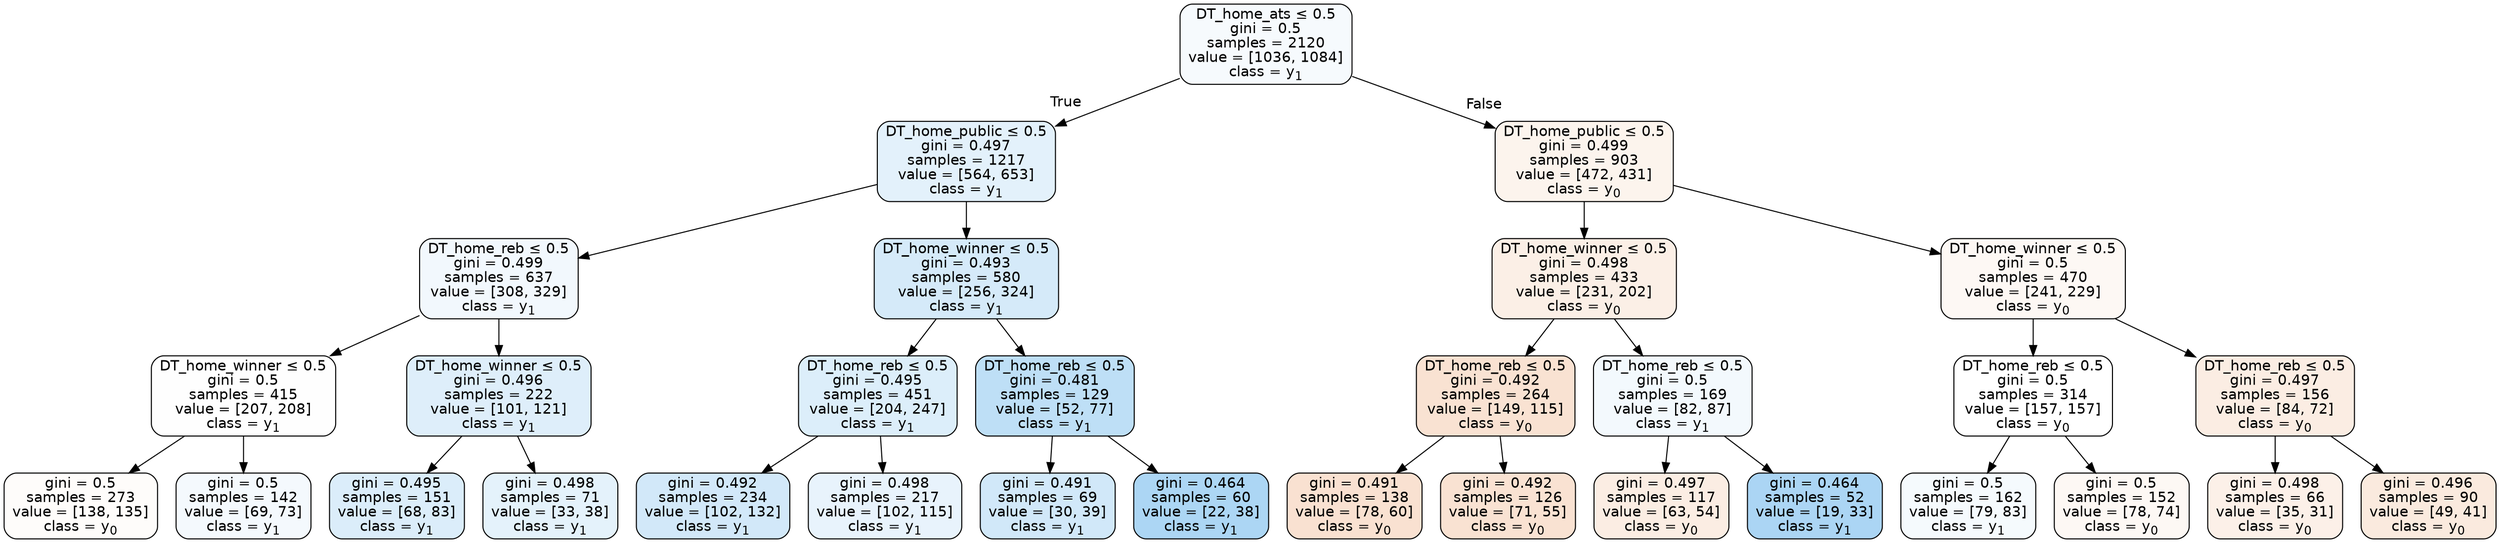 digraph Tree {
node [shape=box, style="filled, rounded", color="black", fontname=helvetica] ;
edge [fontname=helvetica] ;
0 [label=<DT_home_ats &le; 0.5<br/>gini = 0.5<br/>samples = 2120<br/>value = [1036, 1084]<br/>class = y<SUB>1</SUB>>, fillcolor="#399de50b"] ;
1 [label=<DT_home_public &le; 0.5<br/>gini = 0.497<br/>samples = 1217<br/>value = [564, 653]<br/>class = y<SUB>1</SUB>>, fillcolor="#399de523"] ;
0 -> 1 [labeldistance=2.5, labelangle=45, headlabel="True"] ;
2 [label=<DT_home_reb &le; 0.5<br/>gini = 0.499<br/>samples = 637<br/>value = [308, 329]<br/>class = y<SUB>1</SUB>>, fillcolor="#399de510"] ;
1 -> 2 ;
3 [label=<DT_home_winner &le; 0.5<br/>gini = 0.5<br/>samples = 415<br/>value = [207, 208]<br/>class = y<SUB>1</SUB>>, fillcolor="#399de501"] ;
2 -> 3 ;
4 [label=<gini = 0.5<br/>samples = 273<br/>value = [138, 135]<br/>class = y<SUB>0</SUB>>, fillcolor="#e5813906"] ;
3 -> 4 ;
5 [label=<gini = 0.5<br/>samples = 142<br/>value = [69, 73]<br/>class = y<SUB>1</SUB>>, fillcolor="#399de50e"] ;
3 -> 5 ;
6 [label=<DT_home_winner &le; 0.5<br/>gini = 0.496<br/>samples = 222<br/>value = [101, 121]<br/>class = y<SUB>1</SUB>>, fillcolor="#399de52a"] ;
2 -> 6 ;
7 [label=<gini = 0.495<br/>samples = 151<br/>value = [68, 83]<br/>class = y<SUB>1</SUB>>, fillcolor="#399de52e"] ;
6 -> 7 ;
8 [label=<gini = 0.498<br/>samples = 71<br/>value = [33, 38]<br/>class = y<SUB>1</SUB>>, fillcolor="#399de522"] ;
6 -> 8 ;
9 [label=<DT_home_winner &le; 0.5<br/>gini = 0.493<br/>samples = 580<br/>value = [256, 324]<br/>class = y<SUB>1</SUB>>, fillcolor="#399de536"] ;
1 -> 9 ;
10 [label=<DT_home_reb &le; 0.5<br/>gini = 0.495<br/>samples = 451<br/>value = [204, 247]<br/>class = y<SUB>1</SUB>>, fillcolor="#399de52c"] ;
9 -> 10 ;
11 [label=<gini = 0.492<br/>samples = 234<br/>value = [102, 132]<br/>class = y<SUB>1</SUB>>, fillcolor="#399de53a"] ;
10 -> 11 ;
12 [label=<gini = 0.498<br/>samples = 217<br/>value = [102, 115]<br/>class = y<SUB>1</SUB>>, fillcolor="#399de51d"] ;
10 -> 12 ;
13 [label=<DT_home_reb &le; 0.5<br/>gini = 0.481<br/>samples = 129<br/>value = [52, 77]<br/>class = y<SUB>1</SUB>>, fillcolor="#399de553"] ;
9 -> 13 ;
14 [label=<gini = 0.491<br/>samples = 69<br/>value = [30, 39]<br/>class = y<SUB>1</SUB>>, fillcolor="#399de53b"] ;
13 -> 14 ;
15 [label=<gini = 0.464<br/>samples = 60<br/>value = [22, 38]<br/>class = y<SUB>1</SUB>>, fillcolor="#399de56b"] ;
13 -> 15 ;
16 [label=<DT_home_public &le; 0.5<br/>gini = 0.499<br/>samples = 903<br/>value = [472, 431]<br/>class = y<SUB>0</SUB>>, fillcolor="#e5813916"] ;
0 -> 16 [labeldistance=2.5, labelangle=-45, headlabel="False"] ;
17 [label=<DT_home_winner &le; 0.5<br/>gini = 0.498<br/>samples = 433<br/>value = [231, 202]<br/>class = y<SUB>0</SUB>>, fillcolor="#e5813920"] ;
16 -> 17 ;
18 [label=<DT_home_reb &le; 0.5<br/>gini = 0.492<br/>samples = 264<br/>value = [149, 115]<br/>class = y<SUB>0</SUB>>, fillcolor="#e581393a"] ;
17 -> 18 ;
19 [label=<gini = 0.491<br/>samples = 138<br/>value = [78, 60]<br/>class = y<SUB>0</SUB>>, fillcolor="#e581393b"] ;
18 -> 19 ;
20 [label=<gini = 0.492<br/>samples = 126<br/>value = [71, 55]<br/>class = y<SUB>0</SUB>>, fillcolor="#e5813939"] ;
18 -> 20 ;
21 [label=<DT_home_reb &le; 0.5<br/>gini = 0.5<br/>samples = 169<br/>value = [82, 87]<br/>class = y<SUB>1</SUB>>, fillcolor="#399de50f"] ;
17 -> 21 ;
22 [label=<gini = 0.497<br/>samples = 117<br/>value = [63, 54]<br/>class = y<SUB>0</SUB>>, fillcolor="#e5813924"] ;
21 -> 22 ;
23 [label=<gini = 0.464<br/>samples = 52<br/>value = [19, 33]<br/>class = y<SUB>1</SUB>>, fillcolor="#399de56c"] ;
21 -> 23 ;
24 [label=<DT_home_winner &le; 0.5<br/>gini = 0.5<br/>samples = 470<br/>value = [241, 229]<br/>class = y<SUB>0</SUB>>, fillcolor="#e581390d"] ;
16 -> 24 ;
25 [label=<DT_home_reb &le; 0.5<br/>gini = 0.5<br/>samples = 314<br/>value = [157, 157]<br/>class = y<SUB>0</SUB>>, fillcolor="#e5813900"] ;
24 -> 25 ;
26 [label=<gini = 0.5<br/>samples = 162<br/>value = [79, 83]<br/>class = y<SUB>1</SUB>>, fillcolor="#399de50c"] ;
25 -> 26 ;
27 [label=<gini = 0.5<br/>samples = 152<br/>value = [78, 74]<br/>class = y<SUB>0</SUB>>, fillcolor="#e581390d"] ;
25 -> 27 ;
28 [label=<DT_home_reb &le; 0.5<br/>gini = 0.497<br/>samples = 156<br/>value = [84, 72]<br/>class = y<SUB>0</SUB>>, fillcolor="#e5813924"] ;
24 -> 28 ;
29 [label=<gini = 0.498<br/>samples = 66<br/>value = [35, 31]<br/>class = y<SUB>0</SUB>>, fillcolor="#e581391d"] ;
28 -> 29 ;
30 [label=<gini = 0.496<br/>samples = 90<br/>value = [49, 41]<br/>class = y<SUB>0</SUB>>, fillcolor="#e581392a"] ;
28 -> 30 ;
}